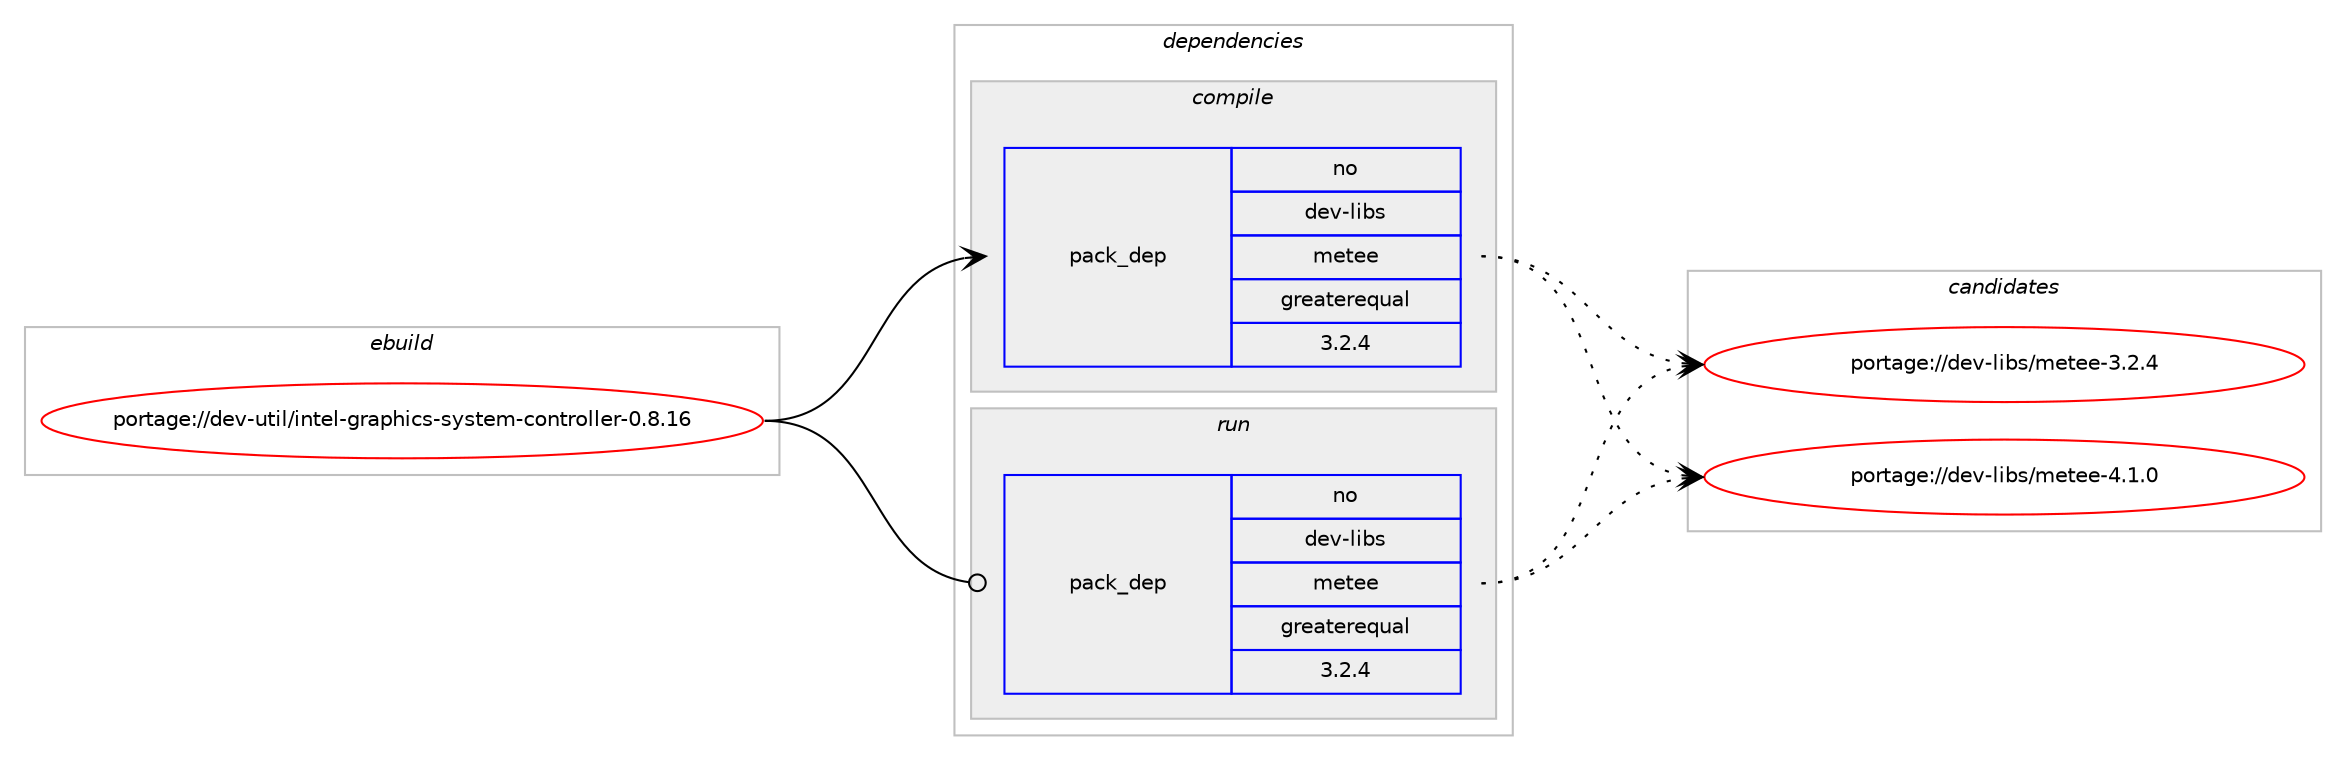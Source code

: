digraph prolog {

# *************
# Graph options
# *************

newrank=true;
concentrate=true;
compound=true;
graph [rankdir=LR,fontname=Helvetica,fontsize=10,ranksep=1.5];#, ranksep=2.5, nodesep=0.2];
edge  [arrowhead=vee];
node  [fontname=Helvetica,fontsize=10];

# **********
# The ebuild
# **********

subgraph cluster_leftcol {
color=gray;
rank=same;
label=<<i>ebuild</i>>;
id [label="portage://dev-util/intel-graphics-system-controller-0.8.16", color=red, width=4, href="../dev-util/intel-graphics-system-controller-0.8.16.svg"];
}

# ****************
# The dependencies
# ****************

subgraph cluster_midcol {
color=gray;
label=<<i>dependencies</i>>;
subgraph cluster_compile {
fillcolor="#eeeeee";
style=filled;
label=<<i>compile</i>>;
subgraph pack49591 {
dependency110345 [label=<<TABLE BORDER="0" CELLBORDER="1" CELLSPACING="0" CELLPADDING="4" WIDTH="220"><TR><TD ROWSPAN="6" CELLPADDING="30">pack_dep</TD></TR><TR><TD WIDTH="110">no</TD></TR><TR><TD>dev-libs</TD></TR><TR><TD>metee</TD></TR><TR><TD>greaterequal</TD></TR><TR><TD>3.2.4</TD></TR></TABLE>>, shape=none, color=blue];
}
id:e -> dependency110345:w [weight=20,style="solid",arrowhead="vee"];
}
subgraph cluster_compileandrun {
fillcolor="#eeeeee";
style=filled;
label=<<i>compile and run</i>>;
}
subgraph cluster_run {
fillcolor="#eeeeee";
style=filled;
label=<<i>run</i>>;
subgraph pack49592 {
dependency110346 [label=<<TABLE BORDER="0" CELLBORDER="1" CELLSPACING="0" CELLPADDING="4" WIDTH="220"><TR><TD ROWSPAN="6" CELLPADDING="30">pack_dep</TD></TR><TR><TD WIDTH="110">no</TD></TR><TR><TD>dev-libs</TD></TR><TR><TD>metee</TD></TR><TR><TD>greaterequal</TD></TR><TR><TD>3.2.4</TD></TR></TABLE>>, shape=none, color=blue];
}
id:e -> dependency110346:w [weight=20,style="solid",arrowhead="odot"];
}
}

# **************
# The candidates
# **************

subgraph cluster_choices {
rank=same;
color=gray;
label=<<i>candidates</i>>;

subgraph choice49591 {
color=black;
nodesep=1;
choice100101118451081059811547109101116101101455146504652 [label="portage://dev-libs/metee-3.2.4", color=red, width=4,href="../dev-libs/metee-3.2.4.svg"];
choice100101118451081059811547109101116101101455246494648 [label="portage://dev-libs/metee-4.1.0", color=red, width=4,href="../dev-libs/metee-4.1.0.svg"];
dependency110345:e -> choice100101118451081059811547109101116101101455146504652:w [style=dotted,weight="100"];
dependency110345:e -> choice100101118451081059811547109101116101101455246494648:w [style=dotted,weight="100"];
}
subgraph choice49592 {
color=black;
nodesep=1;
choice100101118451081059811547109101116101101455146504652 [label="portage://dev-libs/metee-3.2.4", color=red, width=4,href="../dev-libs/metee-3.2.4.svg"];
choice100101118451081059811547109101116101101455246494648 [label="portage://dev-libs/metee-4.1.0", color=red, width=4,href="../dev-libs/metee-4.1.0.svg"];
dependency110346:e -> choice100101118451081059811547109101116101101455146504652:w [style=dotted,weight="100"];
dependency110346:e -> choice100101118451081059811547109101116101101455246494648:w [style=dotted,weight="100"];
}
}

}
